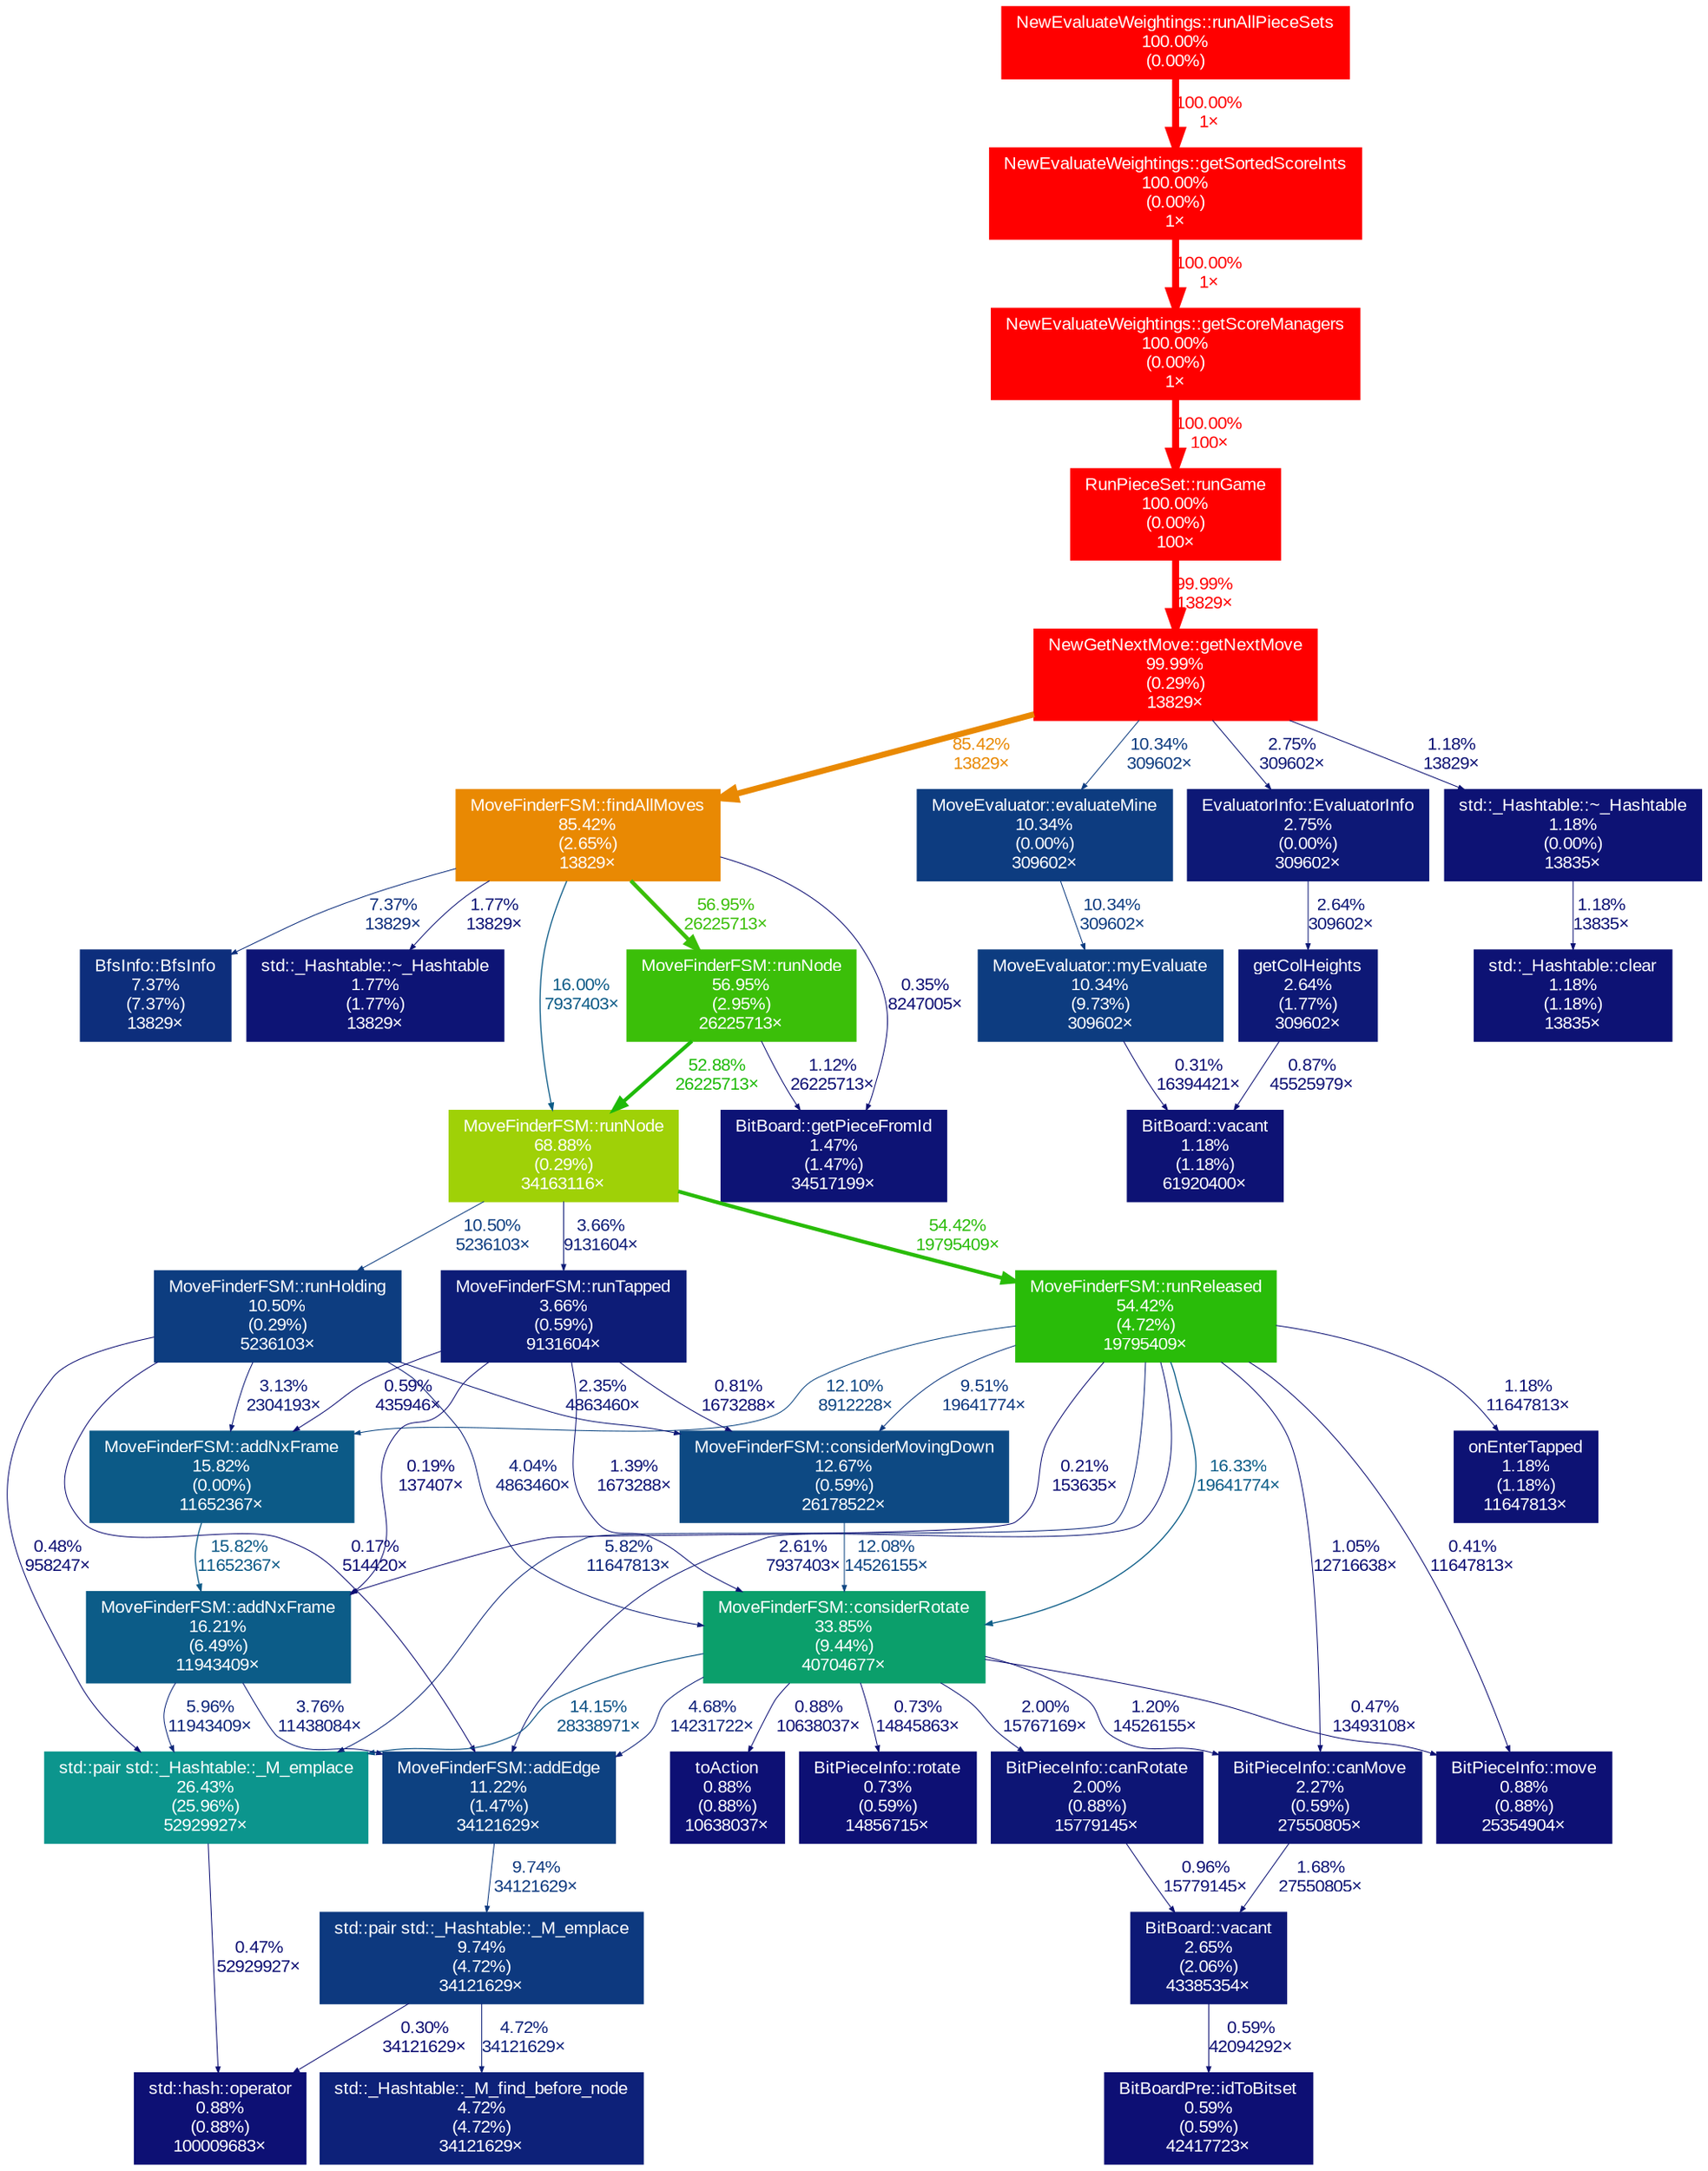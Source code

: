 digraph {
	graph [fontname=Arial, nodesep=0.125, ranksep=0.25];
	node [fontcolor=white, fontname=Arial, height=0, shape=box, style=filled, width=0];
	edge [fontname=Arial];
	1 [color="#ff0000", fontcolor="#ffffff", fontsize="10.00", label="NewEvaluateWeightings::getScoreManagers\n100.00%\n(0.00%)\n1×"];
	1 -> 4 [arrowsize="1.00", color="#ff0000", fontcolor="#ff0000", fontsize="10.00", label="100.00%\n100×", labeldistance="4.00", penwidth="4.00"];
	2 [color="#ff0000", fontcolor="#ffffff", fontsize="10.00", label="NewEvaluateWeightings::getSortedScoreInts\n100.00%\n(0.00%)\n1×"];
	2 -> 1 [arrowsize="1.00", color="#ff0000", fontcolor="#ff0000", fontsize="10.00", label="100.00%\n1×", labeldistance="4.00", penwidth="4.00"];
	3 [color="#ff0000", fontcolor="#ffffff", fontsize="10.00", label="NewEvaluateWeightings::runAllPieceSets\n100.00%\n(0.00%)"];
	3 -> 2 [arrowsize="1.00", color="#ff0000", fontcolor="#ff0000", fontsize="10.00", label="100.00%\n1×", labeldistance="4.00", penwidth="4.00"];
	4 [color="#ff0000", fontcolor="#ffffff", fontsize="10.00", label="RunPieceSet::runGame\n100.00%\n(0.00%)\n100×"];
	4 -> 5 [arrowsize="1.00", color="#ff0000", fontcolor="#ff0000", fontsize="10.00", label="99.99%\n13829×", labeldistance="4.00", penwidth="4.00"];
	5 [color="#ff0000", fontcolor="#ffffff", fontsize="10.00", label="NewGetNextMove::getNextMove\n99.99%\n(0.29%)\n13829×"];
	5 -> 6 [arrowsize="0.92", color="#e98903", fontcolor="#e98903", fontsize="10.00", label="85.42%\n13829×", labeldistance="3.42", penwidth="3.42"];
	5 -> 18 [arrowsize="0.35", color="#0d3c80", fontcolor="#0d3c80", fontsize="10.00", label="10.34%\n309602×", labeldistance="0.50", penwidth="0.50"];
	5 -> 23 [arrowsize="0.35", color="#0d1876", fontcolor="#0d1876", fontsize="10.00", label="2.75%\n309602×", labeldistance="0.50", penwidth="0.50"];
	5 -> 33 [arrowsize="0.35", color="#0d1274", fontcolor="#0d1274", fontsize="10.00", label="1.18%\n13829×", labeldistance="0.50", penwidth="0.50"];
	6 [color="#e98903", fontcolor="#ffffff", fontsize="10.00", label="MoveFinderFSM::findAllMoves\n85.42%\n(2.65%)\n13829×"];
	6 -> 7 [arrowsize="0.40", color="#0c5b87", fontcolor="#0c5b87", fontsize="10.00", label="16.00%\n7937403×", labeldistance="0.64", penwidth="0.64"];
	6 -> 8 [arrowsize="0.75", color="#3bbf09", fontcolor="#3bbf09", fontsize="10.00", label="56.95%\n26225713×", labeldistance="2.28", penwidth="2.28"];
	6 -> 20 [arrowsize="0.35", color="#0d2e7c", fontcolor="#0d2e7c", fontsize="10.00", label="7.37%\n13829×", labeldistance="0.50", penwidth="0.50"];
	6 -> 28 [arrowsize="0.35", color="#0d1475", fontcolor="#0d1475", fontsize="10.00", label="1.77%\n13829×", labeldistance="0.50", penwidth="0.50"];
	6 -> 29 [arrowsize="0.35", color="#0d0e73", fontcolor="#0d0e73", fontsize="10.00", label="0.35%\n8247005×", labeldistance="0.50", penwidth="0.50"];
	7 [color="#9fd107", fontcolor="#ffffff", fontsize="10.00", label="MoveFinderFSM::runNode\n68.88%\n(0.29%)\n34163116×"];
	7 -> 9 [arrowsize="0.74", color="#29bc09", fontcolor="#29bc09", fontsize="10.00", label="54.42%\n19795409×", labeldistance="2.18", penwidth="2.18"];
	7 -> 16 [arrowsize="0.35", color="#0d3d80", fontcolor="#0d3d80", fontsize="10.00", label="10.50%\n5236103×", labeldistance="0.50", penwidth="0.50"];
	7 -> 22 [arrowsize="0.35", color="#0d1c77", fontcolor="#0d1c77", fontsize="10.00", label="3.66%\n9131604×", labeldistance="0.50", penwidth="0.50"];
	8 [color="#3bbf09", fontcolor="#ffffff", fontsize="10.00", label="MoveFinderFSM::runNode\n56.95%\n(2.95%)\n26225713×"];
	8 -> 7 [arrowsize="0.73", color="#1eba09", fontcolor="#1eba09", fontsize="10.00", label="52.88%\n26225713×", labeldistance="2.12", penwidth="2.12"];
	8 -> 29 [arrowsize="0.35", color="#0d1174", fontcolor="#0d1174", fontsize="10.00", label="1.12%\n26225713×", labeldistance="0.50", penwidth="0.50"];
	9 [color="#29bc09", fontcolor="#ffffff", fontsize="10.00", label="MoveFinderFSM::runReleased\n54.42%\n(4.72%)\n19795409×"];
	9 -> 10 [arrowsize="0.40", color="#0c5d88", fontcolor="#0c5d88", fontsize="10.00", label="16.33%\n19641774×", labeldistance="0.65", penwidth="0.65"];
	9 -> 11 [arrowsize="0.35", color="#0d267a", fontcolor="#0d267a", fontsize="10.00", label="5.82%\n11647813×", labeldistance="0.50", penwidth="0.50"];
	9 -> 12 [arrowsize="0.35", color="#0d0e73", fontcolor="#0d0e73", fontsize="10.00", label="0.21%\n153635×", labeldistance="0.50", penwidth="0.50"];
	9 -> 13 [arrowsize="0.35", color="#0d4682", fontcolor="#0d4682", fontsize="10.00", label="12.10%\n8912228×", labeldistance="0.50", penwidth="0.50"];
	9 -> 14 [arrowsize="0.35", color="#0d387f", fontcolor="#0d387f", fontsize="10.00", label="9.51%\n19641774×", labeldistance="0.50", penwidth="0.50"];
	9 -> 15 [arrowsize="0.35", color="#0d1876", fontcolor="#0d1876", fontsize="10.00", label="2.61%\n7937403×", labeldistance="0.50", penwidth="0.50"];
	9 -> 26 [arrowsize="0.35", color="#0d1174", fontcolor="#0d1174", fontsize="10.00", label="1.05%\n12716638×", labeldistance="0.50", penwidth="0.50"];
	9 -> 31 [arrowsize="0.35", color="#0d1274", fontcolor="#0d1274", fontsize="10.00", label="1.18%\n11647813×", labeldistance="0.50", penwidth="0.50"];
	9 -> 35 [arrowsize="0.35", color="#0d0e73", fontcolor="#0d0e73", fontsize="10.00", label="0.41%\n11647813×", labeldistance="0.50", penwidth="0.50"];
	10 [color="#0b9f6b", fontcolor="#ffffff", fontsize="10.00", label="MoveFinderFSM::considerRotate\n33.85%\n(9.44%)\n40704677×"];
	10 -> 11 [arrowsize="0.38", color="#0c5185", fontcolor="#0c5185", fontsize="10.00", label="14.15%\n28338971×", labeldistance="0.57", penwidth="0.57"];
	10 -> 15 [arrowsize="0.35", color="#0d2179", fontcolor="#0d2179", fontsize="10.00", label="4.68%\n14231722×", labeldistance="0.50", penwidth="0.50"];
	10 -> 26 [arrowsize="0.35", color="#0d1274", fontcolor="#0d1274", fontsize="10.00", label="1.20%\n14526155×", labeldistance="0.50", penwidth="0.50"];
	10 -> 27 [arrowsize="0.35", color="#0d1575", fontcolor="#0d1575", fontsize="10.00", label="2.00%\n15767169×", labeldistance="0.50", penwidth="0.50"];
	10 -> 35 [arrowsize="0.35", color="#0d0f73", fontcolor="#0d0f73", fontsize="10.00", label="0.47%\n13493108×", labeldistance="0.50", penwidth="0.50"];
	10 -> 36 [arrowsize="0.35", color="#0d1074", fontcolor="#0d1074", fontsize="10.00", label="0.88%\n10638037×", labeldistance="0.50", penwidth="0.50"];
	10 -> 37 [arrowsize="0.35", color="#0d1074", fontcolor="#0d1074", fontsize="10.00", label="0.73%\n14845863×", labeldistance="0.50", penwidth="0.50"];
	11 [color="#0c958d", fontcolor="#ffffff", fontsize="10.00", label="std::pair std::_Hashtable::_M_emplace\n26.43%\n(25.96%)\n52929927×"];
	11 -> 34 [arrowsize="0.35", color="#0d0f73", fontcolor="#0d0f73", fontsize="10.00", label="0.47%\n52929927×", labeldistance="0.50", penwidth="0.50"];
	12 [color="#0c5c88", fontcolor="#ffffff", fontsize="10.00", label="MoveFinderFSM::addNxFrame\n16.21%\n(6.49%)\n11943409×"];
	12 -> 11 [arrowsize="0.35", color="#0d277a", fontcolor="#0d277a", fontsize="10.00", label="5.96%\n11943409×", labeldistance="0.50", penwidth="0.50"];
	12 -> 15 [arrowsize="0.35", color="#0d1d78", fontcolor="#0d1d78", fontsize="10.00", label="3.76%\n11438084×", labeldistance="0.50", penwidth="0.50"];
	13 [color="#0c5a87", fontcolor="#ffffff", fontsize="10.00", label="MoveFinderFSM::addNxFrame\n15.82%\n(0.00%)\n11652367×"];
	13 -> 12 [arrowsize="0.40", color="#0c5a87", fontcolor="#0c5a87", fontsize="10.00", label="15.82%\n11652367×", labeldistance="0.63", penwidth="0.63"];
	14 [color="#0d4983", fontcolor="#ffffff", fontsize="10.00", label="MoveFinderFSM::considerMovingDown\n12.67%\n(0.59%)\n26178522×"];
	14 -> 10 [arrowsize="0.35", color="#0d4582", fontcolor="#0d4582", fontsize="10.00", label="12.08%\n14526155×", labeldistance="0.50", penwidth="0.50"];
	15 [color="#0d4181", fontcolor="#ffffff", fontsize="10.00", label="MoveFinderFSM::addEdge\n11.22%\n(1.47%)\n34121629×"];
	15 -> 19 [arrowsize="0.35", color="#0d397f", fontcolor="#0d397f", fontsize="10.00", label="9.74%\n34121629×", labeldistance="0.50", penwidth="0.50"];
	16 [color="#0d3d80", fontcolor="#ffffff", fontsize="10.00", label="MoveFinderFSM::runHolding\n10.50%\n(0.29%)\n5236103×"];
	16 -> 10 [arrowsize="0.35", color="#0d1e78", fontcolor="#0d1e78", fontsize="10.00", label="4.04%\n4863460×", labeldistance="0.50", penwidth="0.50"];
	16 -> 11 [arrowsize="0.35", color="#0d0f73", fontcolor="#0d0f73", fontsize="10.00", label="0.48%\n958247×", labeldistance="0.50", penwidth="0.50"];
	16 -> 13 [arrowsize="0.35", color="#0d1a77", fontcolor="#0d1a77", fontsize="10.00", label="3.13%\n2304193×", labeldistance="0.50", penwidth="0.50"];
	16 -> 14 [arrowsize="0.35", color="#0d1776", fontcolor="#0d1776", fontsize="10.00", label="2.35%\n4863460×", labeldistance="0.50", penwidth="0.50"];
	16 -> 15 [arrowsize="0.35", color="#0d0d73", fontcolor="#0d0d73", fontsize="10.00", label="0.17%\n514420×", labeldistance="0.50", penwidth="0.50"];
	17 [color="#0d3c80", fontcolor="#ffffff", fontsize="10.00", label="MoveEvaluator::myEvaluate\n10.34%\n(9.73%)\n309602×"];
	17 -> 30 [arrowsize="0.35", color="#0d0e73", fontcolor="#0d0e73", fontsize="10.00", label="0.31%\n16394421×", labeldistance="0.50", penwidth="0.50"];
	18 [color="#0d3c80", fontcolor="#ffffff", fontsize="10.00", label="MoveEvaluator::evaluateMine\n10.34%\n(0.00%)\n309602×"];
	18 -> 17 [arrowsize="0.35", color="#0d3c80", fontcolor="#0d3c80", fontsize="10.00", label="10.34%\n309602×", labeldistance="0.50", penwidth="0.50"];
	19 [color="#0d397f", fontcolor="#ffffff", fontsize="10.00", label="std::pair std::_Hashtable::_M_emplace\n9.74%\n(4.72%)\n34121629×"];
	19 -> 21 [arrowsize="0.35", color="#0d2179", fontcolor="#0d2179", fontsize="10.00", label="4.72%\n34121629×", labeldistance="0.50", penwidth="0.50"];
	19 -> 34 [arrowsize="0.35", color="#0d0e73", fontcolor="#0d0e73", fontsize="10.00", label="0.30%\n34121629×", labeldistance="0.50", penwidth="0.50"];
	20 [color="#0d2e7c", fontcolor="#ffffff", fontsize="10.00", label="BfsInfo::BfsInfo\n7.37%\n(7.37%)\n13829×"];
	21 [color="#0d2179", fontcolor="#ffffff", fontsize="10.00", label="std::_Hashtable::_M_find_before_node\n4.72%\n(4.72%)\n34121629×"];
	22 [color="#0d1c77", fontcolor="#ffffff", fontsize="10.00", label="MoveFinderFSM::runTapped\n3.66%\n(0.59%)\n9131604×"];
	22 -> 10 [arrowsize="0.35", color="#0d1375", fontcolor="#0d1375", fontsize="10.00", label="1.39%\n1673288×", labeldistance="0.50", penwidth="0.50"];
	22 -> 12 [arrowsize="0.35", color="#0d0e73", fontcolor="#0d0e73", fontsize="10.00", label="0.19%\n137407×", labeldistance="0.50", penwidth="0.50"];
	22 -> 13 [arrowsize="0.35", color="#0d0f74", fontcolor="#0d0f74", fontsize="10.00", label="0.59%\n435946×", labeldistance="0.50", penwidth="0.50"];
	22 -> 14 [arrowsize="0.35", color="#0d1074", fontcolor="#0d1074", fontsize="10.00", label="0.81%\n1673288×", labeldistance="0.50", penwidth="0.50"];
	23 [color="#0d1876", fontcolor="#ffffff", fontsize="10.00", label="EvaluatorInfo::EvaluatorInfo\n2.75%\n(0.00%)\n309602×"];
	23 -> 25 [arrowsize="0.35", color="#0d1876", fontcolor="#0d1876", fontsize="10.00", label="2.64%\n309602×", labeldistance="0.50", penwidth="0.50"];
	24 [color="#0d1876", fontcolor="#ffffff", fontsize="10.00", label="BitBoard::vacant\n2.65%\n(2.06%)\n43385354×"];
	24 -> 38 [arrowsize="0.35", color="#0d0f73", fontcolor="#0d0f73", fontsize="10.00", label="0.59%\n42094292×", labeldistance="0.50", penwidth="0.50"];
	25 [color="#0d1876", fontcolor="#ffffff", fontsize="10.00", label="getColHeights\n2.64%\n(1.77%)\n309602×"];
	25 -> 30 [arrowsize="0.35", color="#0d1074", fontcolor="#0d1074", fontsize="10.00", label="0.87%\n45525979×", labeldistance="0.50", penwidth="0.50"];
	26 [color="#0d1676", fontcolor="#ffffff", fontsize="10.00", label="BitPieceInfo::canMove\n2.27%\n(0.59%)\n27550805×"];
	26 -> 24 [arrowsize="0.35", color="#0d1475", fontcolor="#0d1475", fontsize="10.00", label="1.68%\n27550805×", labeldistance="0.50", penwidth="0.50"];
	27 [color="#0d1575", fontcolor="#ffffff", fontsize="10.00", label="BitPieceInfo::canRotate\n2.00%\n(0.88%)\n15779145×"];
	27 -> 24 [arrowsize="0.35", color="#0d1174", fontcolor="#0d1174", fontsize="10.00", label="0.96%\n15779145×", labeldistance="0.50", penwidth="0.50"];
	28 [color="#0d1475", fontcolor="#ffffff", fontsize="10.00", label="std::_Hashtable::~_Hashtable\n1.77%\n(1.77%)\n13829×"];
	29 [color="#0d1375", fontcolor="#ffffff", fontsize="10.00", label="BitBoard::getPieceFromId\n1.47%\n(1.47%)\n34517199×"];
	30 [color="#0d1274", fontcolor="#ffffff", fontsize="10.00", label="BitBoard::vacant\n1.18%\n(1.18%)\n61920400×"];
	31 [color="#0d1274", fontcolor="#ffffff", fontsize="10.00", label="onEnterTapped\n1.18%\n(1.18%)\n11647813×"];
	32 [color="#0d1274", fontcolor="#ffffff", fontsize="10.00", label="std::_Hashtable::clear\n1.18%\n(1.18%)\n13835×"];
	33 [color="#0d1274", fontcolor="#ffffff", fontsize="10.00", label="std::_Hashtable::~_Hashtable\n1.18%\n(0.00%)\n13835×"];
	33 -> 32 [arrowsize="0.35", color="#0d1274", fontcolor="#0d1274", fontsize="10.00", label="1.18%\n13835×", labeldistance="0.50", penwidth="0.50"];
	34 [color="#0d1074", fontcolor="#ffffff", fontsize="10.00", label="std::hash::operator\n0.88%\n(0.88%)\n100009683×"];
	35 [color="#0d1074", fontcolor="#ffffff", fontsize="10.00", label="BitPieceInfo::move\n0.88%\n(0.88%)\n25354904×"];
	36 [color="#0d1074", fontcolor="#ffffff", fontsize="10.00", label="toAction\n0.88%\n(0.88%)\n10638037×"];
	37 [color="#0d1074", fontcolor="#ffffff", fontsize="10.00", label="BitPieceInfo::rotate\n0.73%\n(0.59%)\n14856715×"];
	38 [color="#0d0f74", fontcolor="#ffffff", fontsize="10.00", label="BitBoardPre::idToBitset\n0.59%\n(0.59%)\n42417723×"];
}
